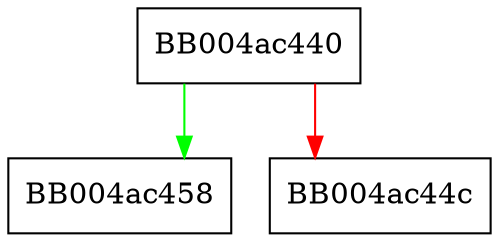 digraph get_time_cb {
  node [shape="box"];
  graph [splines=ortho];
  BB004ac440 -> BB004ac458 [color="green"];
  BB004ac440 -> BB004ac44c [color="red"];
}